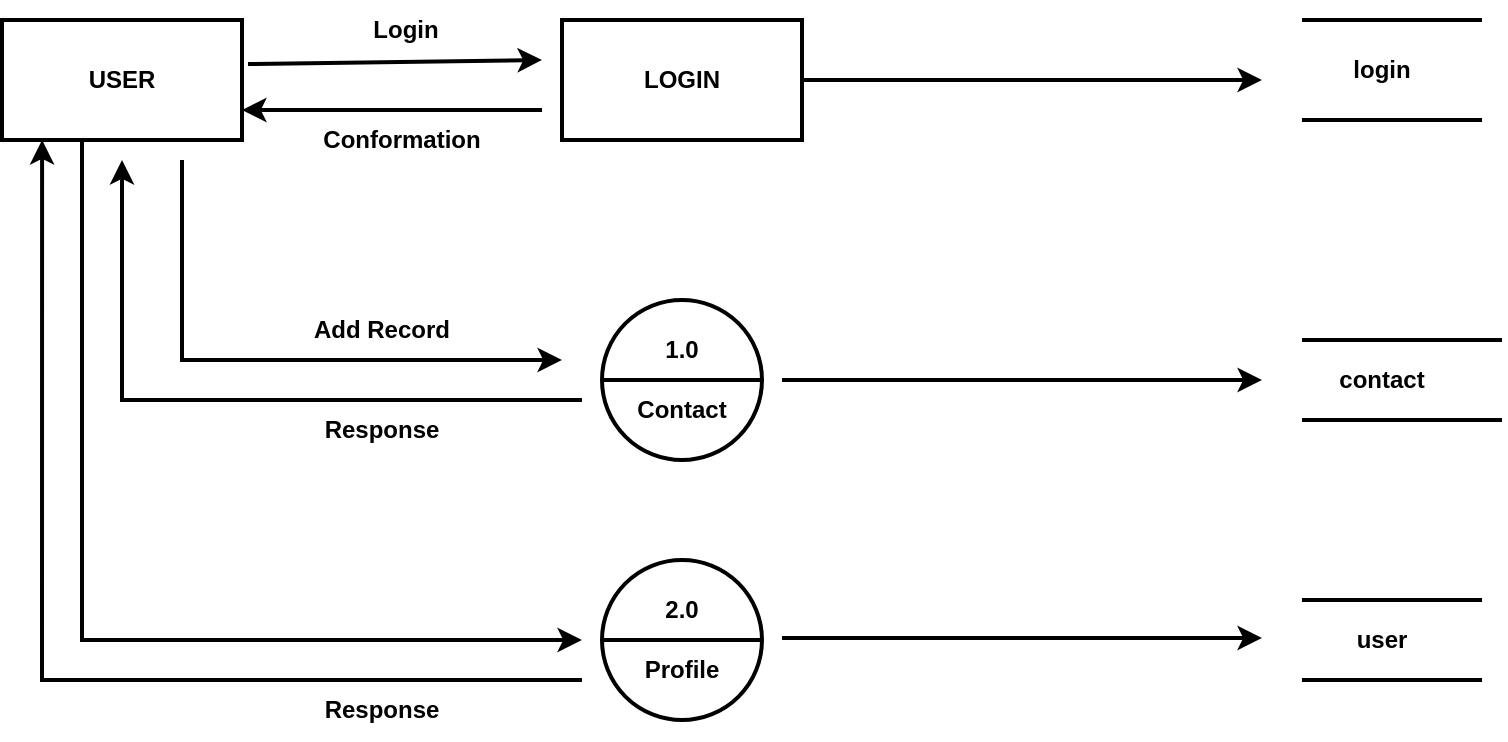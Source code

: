 <mxfile version="18.1.3" type="device"><diagram id="DmyeAT8fIkhhcpfMiIz-" name="Page-1"><mxGraphModel dx="868" dy="442" grid="1" gridSize="10" guides="1" tooltips="1" connect="1" arrows="1" fold="1" page="1" pageScale="1" pageWidth="850" pageHeight="1100" math="0" shadow="0"><root><mxCell id="0"/><mxCell id="1" parent="0"/><mxCell id="gxbhDINITDsol8hxNpK2-1" value="&lt;b&gt;USER&lt;/b&gt;" style="rounded=0;whiteSpace=wrap;html=1;strokeWidth=2;" parent="1" vertex="1"><mxGeometry x="50" y="80" width="120" height="60" as="geometry"/></mxCell><mxCell id="gxbhDINITDsol8hxNpK2-2" value="&lt;b&gt;LOGIN&lt;/b&gt;" style="rounded=0;whiteSpace=wrap;html=1;strokeWidth=2;" parent="1" vertex="1"><mxGeometry x="330" y="80" width="120" height="60" as="geometry"/></mxCell><mxCell id="gxbhDINITDsol8hxNpK2-4" value="" style="endArrow=classic;html=1;rounded=0;exitX=1.025;exitY=0.367;exitDx=0;exitDy=0;exitPerimeter=0;fontStyle=1;strokeWidth=2;" parent="1" source="gxbhDINITDsol8hxNpK2-1" edge="1"><mxGeometry width="50" height="50" relative="1" as="geometry"><mxPoint x="360" y="220" as="sourcePoint"/><mxPoint x="320" y="100" as="targetPoint"/></mxGeometry></mxCell><mxCell id="gxbhDINITDsol8hxNpK2-5" value="" style="endArrow=classic;html=1;rounded=0;entryX=1;entryY=0.75;entryDx=0;entryDy=0;fontStyle=1;strokeWidth=2;" parent="1" target="gxbhDINITDsol8hxNpK2-1" edge="1"><mxGeometry width="50" height="50" relative="1" as="geometry"><mxPoint x="320" y="125" as="sourcePoint"/><mxPoint x="180" y="130" as="targetPoint"/></mxGeometry></mxCell><mxCell id="gxbhDINITDsol8hxNpK2-6" value="" style="endArrow=classic;html=1;rounded=0;strokeWidth=2;exitX=1;exitY=0.5;exitDx=0;exitDy=0;entryX=0;entryY=0.5;entryDx=0;entryDy=0;entryPerimeter=0;" parent="1" source="gxbhDINITDsol8hxNpK2-2" edge="1"><mxGeometry width="50" height="50" relative="1" as="geometry"><mxPoint x="460" y="110" as="sourcePoint"/><mxPoint x="680" y="110" as="targetPoint"/></mxGeometry></mxCell><mxCell id="gxbhDINITDsol8hxNpK2-7" value="&lt;b&gt;Login&lt;/b&gt;" style="text;html=1;strokeColor=none;fillColor=none;align=center;verticalAlign=middle;whiteSpace=wrap;rounded=0;" parent="1" vertex="1"><mxGeometry x="222" y="70" width="60" height="30" as="geometry"/></mxCell><mxCell id="gxbhDINITDsol8hxNpK2-8" value="&lt;b&gt;Conformation&lt;/b&gt;" style="text;html=1;strokeColor=none;fillColor=none;align=center;verticalAlign=middle;whiteSpace=wrap;rounded=0;" parent="1" vertex="1"><mxGeometry x="200" y="130" width="100" height="20" as="geometry"/></mxCell><mxCell id="gxbhDINITDsol8hxNpK2-9" value="" style="ellipse;whiteSpace=wrap;html=1;aspect=fixed;strokeWidth=2;" parent="1" vertex="1"><mxGeometry x="350" y="220" width="80" height="80" as="geometry"/></mxCell><mxCell id="gxbhDINITDsol8hxNpK2-10" value="" style="endArrow=none;html=1;rounded=0;strokeWidth=2;entryX=1;entryY=0.5;entryDx=0;entryDy=0;exitX=0;exitY=0.5;exitDx=0;exitDy=0;" parent="1" source="gxbhDINITDsol8hxNpK2-9" target="gxbhDINITDsol8hxNpK2-9" edge="1"><mxGeometry width="50" height="50" relative="1" as="geometry"><mxPoint x="330" y="290" as="sourcePoint"/><mxPoint x="410" y="170" as="targetPoint"/></mxGeometry></mxCell><mxCell id="gxbhDINITDsol8hxNpK2-11" value="&lt;b&gt;1.0&lt;/b&gt;" style="text;html=1;strokeColor=none;fillColor=none;align=center;verticalAlign=middle;whiteSpace=wrap;rounded=0;" parent="1" vertex="1"><mxGeometry x="360" y="230" width="60" height="30" as="geometry"/></mxCell><mxCell id="gxbhDINITDsol8hxNpK2-12" value="&lt;b&gt;Contact&lt;/b&gt;" style="text;html=1;strokeColor=none;fillColor=none;align=center;verticalAlign=middle;whiteSpace=wrap;rounded=0;" parent="1" vertex="1"><mxGeometry x="360" y="260" width="60" height="30" as="geometry"/></mxCell><mxCell id="gxbhDINITDsol8hxNpK2-16" value="" style="endArrow=classic;html=1;rounded=0;strokeWidth=2;" parent="1" edge="1"><mxGeometry width="50" height="50" relative="1" as="geometry"><mxPoint x="140" y="150" as="sourcePoint"/><mxPoint x="330" y="250" as="targetPoint"/><Array as="points"><mxPoint x="140" y="250"/></Array></mxGeometry></mxCell><mxCell id="gxbhDINITDsol8hxNpK2-18" value="&lt;b&gt;Add Record&lt;/b&gt;" style="text;html=1;strokeColor=none;fillColor=none;align=center;verticalAlign=middle;whiteSpace=wrap;rounded=0;" parent="1" vertex="1"><mxGeometry x="190" y="220" width="100" height="30" as="geometry"/></mxCell><mxCell id="gxbhDINITDsol8hxNpK2-19" value="" style="endArrow=classic;html=1;rounded=0;strokeWidth=2;" parent="1" edge="1"><mxGeometry width="50" height="50" relative="1" as="geometry"><mxPoint x="340" y="270" as="sourcePoint"/><mxPoint x="110" y="150" as="targetPoint"/><Array as="points"><mxPoint x="110" y="270"/></Array></mxGeometry></mxCell><mxCell id="gxbhDINITDsol8hxNpK2-21" value="" style="endArrow=classic;html=1;rounded=0;strokeWidth=2;" parent="1" edge="1"><mxGeometry width="50" height="50" relative="1" as="geometry"><mxPoint x="440" y="260" as="sourcePoint"/><mxPoint x="680" y="260" as="targetPoint"/></mxGeometry></mxCell><mxCell id="gxbhDINITDsol8hxNpK2-22" value="" style="ellipse;whiteSpace=wrap;html=1;aspect=fixed;strokeWidth=2;" parent="1" vertex="1"><mxGeometry x="350" y="350" width="80" height="80" as="geometry"/></mxCell><mxCell id="gxbhDINITDsol8hxNpK2-23" value="" style="endArrow=none;html=1;rounded=0;strokeWidth=2;entryX=1;entryY=0.5;entryDx=0;entryDy=0;exitX=0;exitY=0.5;exitDx=0;exitDy=0;" parent="1" source="gxbhDINITDsol8hxNpK2-22" target="gxbhDINITDsol8hxNpK2-22" edge="1"><mxGeometry width="50" height="50" relative="1" as="geometry"><mxPoint x="490" y="320" as="sourcePoint"/><mxPoint x="410" y="250" as="targetPoint"/></mxGeometry></mxCell><mxCell id="gxbhDINITDsol8hxNpK2-24" value="&lt;b&gt;2.0&lt;/b&gt;" style="text;html=1;strokeColor=none;fillColor=none;align=center;verticalAlign=middle;whiteSpace=wrap;rounded=0;" parent="1" vertex="1"><mxGeometry x="360" y="360" width="60" height="30" as="geometry"/></mxCell><mxCell id="gxbhDINITDsol8hxNpK2-25" value="&lt;b&gt;Profile&lt;/b&gt;" style="text;html=1;strokeColor=none;fillColor=none;align=center;verticalAlign=middle;whiteSpace=wrap;rounded=0;" parent="1" vertex="1"><mxGeometry x="360" y="390" width="60" height="30" as="geometry"/></mxCell><mxCell id="gxbhDINITDsol8hxNpK2-26" value="" style="endArrow=classic;html=1;rounded=0;strokeWidth=2;" parent="1" edge="1"><mxGeometry width="50" height="50" relative="1" as="geometry"><mxPoint x="90" y="140" as="sourcePoint"/><mxPoint x="340" y="390" as="targetPoint"/><Array as="points"><mxPoint x="90" y="390"/></Array></mxGeometry></mxCell><mxCell id="gxbhDINITDsol8hxNpK2-27" value="" style="endArrow=classic;html=1;rounded=0;strokeWidth=2;entryX=0.167;entryY=1;entryDx=0;entryDy=0;entryPerimeter=0;" parent="1" target="gxbhDINITDsol8hxNpK2-1" edge="1"><mxGeometry width="50" height="50" relative="1" as="geometry"><mxPoint x="340" y="410" as="sourcePoint"/><mxPoint x="60" y="180" as="targetPoint"/><Array as="points"><mxPoint x="70" y="410"/></Array></mxGeometry></mxCell><mxCell id="gxbhDINITDsol8hxNpK2-29" value="" style="endArrow=classic;html=1;rounded=0;strokeWidth=2;" parent="1" edge="1"><mxGeometry width="50" height="50" relative="1" as="geometry"><mxPoint x="440" y="389" as="sourcePoint"/><mxPoint x="680" y="389" as="targetPoint"/></mxGeometry></mxCell><mxCell id="gxbhDINITDsol8hxNpK2-30" value="&lt;b&gt;Response&lt;/b&gt;" style="text;html=1;strokeColor=none;fillColor=none;align=center;verticalAlign=middle;whiteSpace=wrap;rounded=0;" parent="1" vertex="1"><mxGeometry x="210" y="270" width="60" height="30" as="geometry"/></mxCell><mxCell id="gxbhDINITDsol8hxNpK2-31" value="&lt;b&gt;Response&lt;/b&gt;" style="text;html=1;strokeColor=none;fillColor=none;align=center;verticalAlign=middle;whiteSpace=wrap;rounded=0;" parent="1" vertex="1"><mxGeometry x="210" y="410" width="60" height="30" as="geometry"/></mxCell><mxCell id="gxbhDINITDsol8hxNpK2-32" value="" style="endArrow=none;html=1;rounded=0;strokeWidth=2;" parent="1" edge="1"><mxGeometry width="50" height="50" relative="1" as="geometry"><mxPoint x="700" y="80" as="sourcePoint"/><mxPoint x="790" y="80" as="targetPoint"/></mxGeometry></mxCell><mxCell id="gxbhDINITDsol8hxNpK2-33" value="" style="endArrow=none;html=1;rounded=0;strokeWidth=2;" parent="1" edge="1"><mxGeometry width="50" height="50" relative="1" as="geometry"><mxPoint x="700" y="130" as="sourcePoint"/><mxPoint x="790" y="130" as="targetPoint"/></mxGeometry></mxCell><mxCell id="gxbhDINITDsol8hxNpK2-34" value="&lt;b&gt;login&lt;/b&gt;" style="text;html=1;strokeColor=none;fillColor=none;align=center;verticalAlign=middle;whiteSpace=wrap;rounded=0;" parent="1" vertex="1"><mxGeometry x="710" y="90" width="60" height="30" as="geometry"/></mxCell><mxCell id="gxbhDINITDsol8hxNpK2-35" value="" style="endArrow=none;html=1;rounded=0;strokeWidth=2;" parent="1" edge="1"><mxGeometry width="50" height="50" relative="1" as="geometry"><mxPoint x="700" y="240" as="sourcePoint"/><mxPoint x="800" y="240" as="targetPoint"/></mxGeometry></mxCell><mxCell id="gxbhDINITDsol8hxNpK2-36" value="" style="endArrow=none;html=1;rounded=0;strokeWidth=2;" parent="1" edge="1"><mxGeometry width="50" height="50" relative="1" as="geometry"><mxPoint x="700" y="280" as="sourcePoint"/><mxPoint x="800" y="280" as="targetPoint"/></mxGeometry></mxCell><mxCell id="gxbhDINITDsol8hxNpK2-38" value="&lt;b&gt;contact&lt;/b&gt;" style="text;html=1;strokeColor=none;fillColor=none;align=center;verticalAlign=middle;whiteSpace=wrap;rounded=0;" parent="1" vertex="1"><mxGeometry x="710" y="245" width="60" height="30" as="geometry"/></mxCell><mxCell id="gxbhDINITDsol8hxNpK2-39" value="" style="endArrow=none;html=1;rounded=0;strokeWidth=2;" parent="1" edge="1"><mxGeometry width="50" height="50" relative="1" as="geometry"><mxPoint x="700" y="370" as="sourcePoint"/><mxPoint x="790" y="370" as="targetPoint"/></mxGeometry></mxCell><mxCell id="gxbhDINITDsol8hxNpK2-40" value="" style="endArrow=none;html=1;rounded=0;strokeWidth=2;" parent="1" edge="1"><mxGeometry width="50" height="50" relative="1" as="geometry"><mxPoint x="700" y="410" as="sourcePoint"/><mxPoint x="790" y="410" as="targetPoint"/></mxGeometry></mxCell><mxCell id="gxbhDINITDsol8hxNpK2-41" value="&lt;b&gt;user&lt;/b&gt;" style="text;html=1;strokeColor=none;fillColor=none;align=center;verticalAlign=middle;whiteSpace=wrap;rounded=0;" parent="1" vertex="1"><mxGeometry x="710" y="375" width="60" height="30" as="geometry"/></mxCell></root></mxGraphModel></diagram></mxfile>